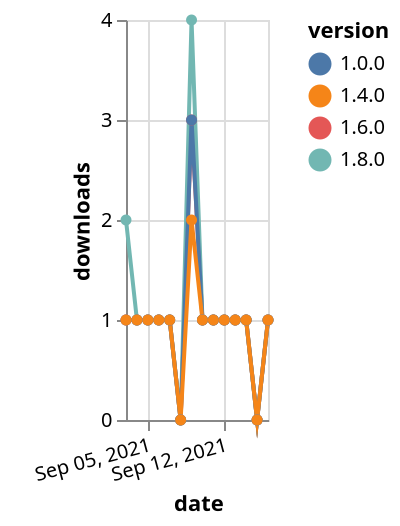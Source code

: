 {"$schema": "https://vega.github.io/schema/vega-lite/v5.json", "description": "A simple bar chart with embedded data.", "data": {"values": [{"date": "2021-09-03", "total": 190, "delta": 1, "version": "1.6.0"}, {"date": "2021-09-04", "total": 191, "delta": 1, "version": "1.6.0"}, {"date": "2021-09-05", "total": 192, "delta": 1, "version": "1.6.0"}, {"date": "2021-09-06", "total": 193, "delta": 1, "version": "1.6.0"}, {"date": "2021-09-07", "total": 194, "delta": 1, "version": "1.6.0"}, {"date": "2021-09-08", "total": 194, "delta": 0, "version": "1.6.0"}, {"date": "2021-09-09", "total": 197, "delta": 3, "version": "1.6.0"}, {"date": "2021-09-10", "total": 198, "delta": 1, "version": "1.6.0"}, {"date": "2021-09-11", "total": 199, "delta": 1, "version": "1.6.0"}, {"date": "2021-09-12", "total": 200, "delta": 1, "version": "1.6.0"}, {"date": "2021-09-13", "total": 201, "delta": 1, "version": "1.6.0"}, {"date": "2021-09-14", "total": 202, "delta": 1, "version": "1.6.0"}, {"date": "2021-09-15", "total": 202, "delta": 0, "version": "1.6.0"}, {"date": "2021-09-16", "total": 203, "delta": 1, "version": "1.6.0"}, {"date": "2021-09-03", "total": 119, "delta": 2, "version": "1.8.0"}, {"date": "2021-09-04", "total": 120, "delta": 1, "version": "1.8.0"}, {"date": "2021-09-05", "total": 121, "delta": 1, "version": "1.8.0"}, {"date": "2021-09-06", "total": 122, "delta": 1, "version": "1.8.0"}, {"date": "2021-09-07", "total": 123, "delta": 1, "version": "1.8.0"}, {"date": "2021-09-08", "total": 123, "delta": 0, "version": "1.8.0"}, {"date": "2021-09-09", "total": 127, "delta": 4, "version": "1.8.0"}, {"date": "2021-09-10", "total": 128, "delta": 1, "version": "1.8.0"}, {"date": "2021-09-11", "total": 129, "delta": 1, "version": "1.8.0"}, {"date": "2021-09-12", "total": 130, "delta": 1, "version": "1.8.0"}, {"date": "2021-09-13", "total": 131, "delta": 1, "version": "1.8.0"}, {"date": "2021-09-14", "total": 132, "delta": 1, "version": "1.8.0"}, {"date": "2021-09-15", "total": 132, "delta": 0, "version": "1.8.0"}, {"date": "2021-09-16", "total": 133, "delta": 1, "version": "1.8.0"}, {"date": "2021-09-03", "total": 193, "delta": 1, "version": "1.0.0"}, {"date": "2021-09-04", "total": 194, "delta": 1, "version": "1.0.0"}, {"date": "2021-09-05", "total": 195, "delta": 1, "version": "1.0.0"}, {"date": "2021-09-06", "total": 196, "delta": 1, "version": "1.0.0"}, {"date": "2021-09-07", "total": 197, "delta": 1, "version": "1.0.0"}, {"date": "2021-09-08", "total": 197, "delta": 0, "version": "1.0.0"}, {"date": "2021-09-09", "total": 200, "delta": 3, "version": "1.0.0"}, {"date": "2021-09-10", "total": 201, "delta": 1, "version": "1.0.0"}, {"date": "2021-09-11", "total": 202, "delta": 1, "version": "1.0.0"}, {"date": "2021-09-12", "total": 203, "delta": 1, "version": "1.0.0"}, {"date": "2021-09-13", "total": 204, "delta": 1, "version": "1.0.0"}, {"date": "2021-09-14", "total": 205, "delta": 1, "version": "1.0.0"}, {"date": "2021-09-15", "total": 205, "delta": 0, "version": "1.0.0"}, {"date": "2021-09-16", "total": 206, "delta": 1, "version": "1.0.0"}, {"date": "2021-09-03", "total": 164, "delta": 1, "version": "1.4.0"}, {"date": "2021-09-04", "total": 165, "delta": 1, "version": "1.4.0"}, {"date": "2021-09-05", "total": 166, "delta": 1, "version": "1.4.0"}, {"date": "2021-09-06", "total": 167, "delta": 1, "version": "1.4.0"}, {"date": "2021-09-07", "total": 168, "delta": 1, "version": "1.4.0"}, {"date": "2021-09-08", "total": 168, "delta": 0, "version": "1.4.0"}, {"date": "2021-09-09", "total": 170, "delta": 2, "version": "1.4.0"}, {"date": "2021-09-10", "total": 171, "delta": 1, "version": "1.4.0"}, {"date": "2021-09-11", "total": 172, "delta": 1, "version": "1.4.0"}, {"date": "2021-09-12", "total": 173, "delta": 1, "version": "1.4.0"}, {"date": "2021-09-13", "total": 174, "delta": 1, "version": "1.4.0"}, {"date": "2021-09-14", "total": 175, "delta": 1, "version": "1.4.0"}, {"date": "2021-09-15", "total": 175, "delta": 0, "version": "1.4.0"}, {"date": "2021-09-16", "total": 176, "delta": 1, "version": "1.4.0"}]}, "width": "container", "mark": {"type": "line", "point": {"filled": true}}, "encoding": {"x": {"field": "date", "type": "temporal", "timeUnit": "yearmonthdate", "title": "date", "axis": {"labelAngle": -15}}, "y": {"field": "delta", "type": "quantitative", "title": "downloads"}, "color": {"field": "version", "type": "nominal"}, "tooltip": {"field": "delta"}}}